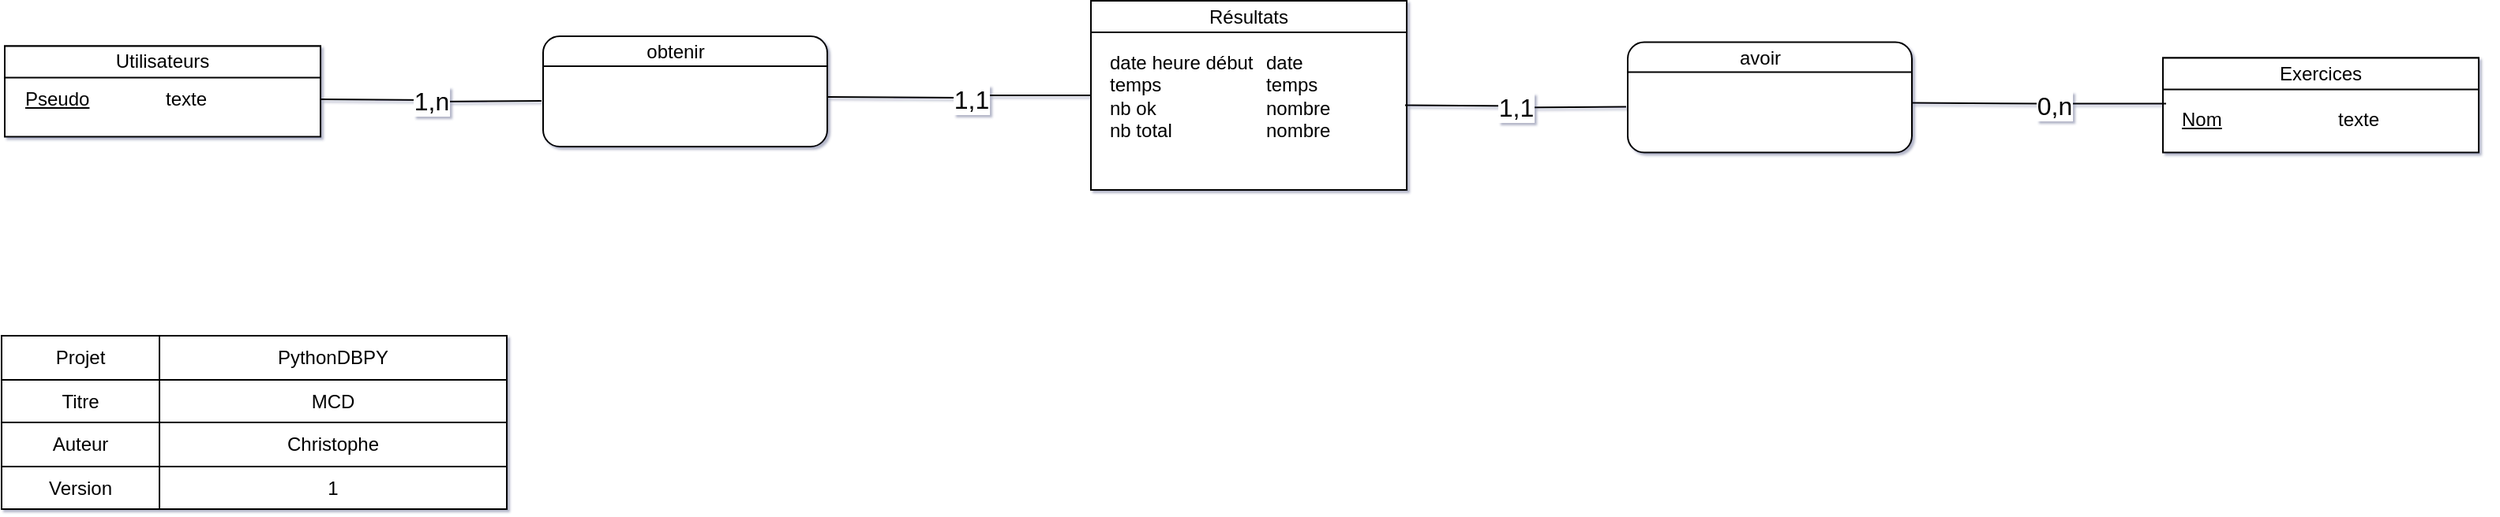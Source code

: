 <mxfile version="22.0.3" type="device">
  <diagram name="Page-1" id="Qm49Ly96IAzFYvibLxt6">
    <mxGraphModel dx="2495" dy="974" grid="1" gridSize="10" guides="1" tooltips="1" connect="1" arrows="1" fold="1" page="1" pageScale="1" pageWidth="827" pageHeight="1169" background="none" math="0" shadow="1">
      <root>
        <mxCell id="0" />
        <mxCell id="1" parent="0" />
        <mxCell id="2QvSDlSOdOQkuunxi8Gd-10" value="&lt;div style=&quot;box-sizing: border-box ; width: 100% ; padding: 2px&quot;&gt;&lt;br&gt;&lt;/div&gt;" style="verticalAlign=top;align=center;overflow=fill;html=1;rounded=0;shadow=0;comic=0;labelBackgroundColor=none;strokeColor=#000000;strokeWidth=1;fillColor=#ffffff;fontFamily=Verdana;fontSize=12;fontColor=#000000;" parent="1" vertex="1">
          <mxGeometry x="559" y="53.75" width="200" height="60" as="geometry" />
        </mxCell>
        <mxCell id="2QvSDlSOdOQkuunxi8Gd-11" value="Exercices" style="rounded=0;whiteSpace=wrap;html=1;" parent="1" vertex="1">
          <mxGeometry x="559" y="53.75" width="200" height="20" as="geometry" />
        </mxCell>
        <mxCell id="2QvSDlSOdOQkuunxi8Gd-24" value="&lt;div style=&quot;box-sizing: border-box ; width: 100% ; padding: 2px&quot;&gt;&lt;br&gt;&lt;/div&gt;" style="verticalAlign=top;align=center;overflow=fill;html=1;rounded=0;shadow=0;comic=0;labelBackgroundColor=none;strokeColor=#000000;strokeWidth=1;fillColor=#ffffff;fontFamily=Verdana;fontSize=12;fontColor=#000000;" parent="1" vertex="1">
          <mxGeometry x="-808" y="46.25" width="200" height="57.5" as="geometry" />
        </mxCell>
        <mxCell id="2QvSDlSOdOQkuunxi8Gd-25" value="Utilisateurs" style="rounded=0;whiteSpace=wrap;html=1;" parent="1" vertex="1">
          <mxGeometry x="-808" y="46.25" width="200" height="20" as="geometry" />
        </mxCell>
        <mxCell id="2QvSDlSOdOQkuunxi8Gd-26" value="&lt;u&gt;Pseudo&lt;/u&gt;" style="text;html=1;strokeColor=none;fillColor=none;align=left;verticalAlign=top;whiteSpace=wrap;rounded=0;" parent="1" vertex="1">
          <mxGeometry x="-797" y="66.25" width="99" height="23.75" as="geometry" />
        </mxCell>
        <mxCell id="2QvSDlSOdOQkuunxi8Gd-27" value="texte&lt;br&gt;" style="text;html=1;strokeColor=none;fillColor=none;align=left;verticalAlign=top;whiteSpace=wrap;rounded=0;" parent="1" vertex="1">
          <mxGeometry x="-708" y="66.25" width="100" height="23.75" as="geometry" />
        </mxCell>
        <mxCell id="2QvSDlSOdOQkuunxi8Gd-39" value="" style="shape=table;html=1;whiteSpace=wrap;startSize=0;container=1;collapsible=0;childLayout=tableLayout;" parent="1" vertex="1">
          <mxGeometry x="-810" y="230" width="320" height="110" as="geometry" />
        </mxCell>
        <mxCell id="2QvSDlSOdOQkuunxi8Gd-40" value="" style="shape=partialRectangle;html=1;whiteSpace=wrap;collapsible=0;dropTarget=0;pointerEvents=0;fillColor=none;top=0;left=0;bottom=0;right=0;points=[[0,0.5],[1,0.5]];portConstraint=eastwest;" parent="2QvSDlSOdOQkuunxi8Gd-39" vertex="1">
          <mxGeometry width="320" height="28" as="geometry" />
        </mxCell>
        <mxCell id="2QvSDlSOdOQkuunxi8Gd-41" value="Projet" style="shape=partialRectangle;html=1;whiteSpace=wrap;connectable=0;overflow=hidden;fillColor=none;top=0;left=0;bottom=0;right=0;" parent="2QvSDlSOdOQkuunxi8Gd-40" vertex="1">
          <mxGeometry width="100" height="28" as="geometry">
            <mxRectangle width="100" height="28" as="alternateBounds" />
          </mxGeometry>
        </mxCell>
        <mxCell id="2QvSDlSOdOQkuunxi8Gd-42" value="PythonDBPY" style="shape=partialRectangle;html=1;whiteSpace=wrap;connectable=0;overflow=hidden;fillColor=none;top=0;left=0;bottom=0;right=0;" parent="2QvSDlSOdOQkuunxi8Gd-40" vertex="1">
          <mxGeometry x="100" width="220" height="28" as="geometry">
            <mxRectangle width="220" height="28" as="alternateBounds" />
          </mxGeometry>
        </mxCell>
        <mxCell id="2QvSDlSOdOQkuunxi8Gd-43" value="" style="shape=partialRectangle;html=1;whiteSpace=wrap;collapsible=0;dropTarget=0;pointerEvents=0;fillColor=none;top=0;left=0;bottom=0;right=0;points=[[0,0.5],[1,0.5]];portConstraint=eastwest;" parent="2QvSDlSOdOQkuunxi8Gd-39" vertex="1">
          <mxGeometry y="28" width="320" height="27" as="geometry" />
        </mxCell>
        <mxCell id="2QvSDlSOdOQkuunxi8Gd-44" value="Titre" style="shape=partialRectangle;html=1;whiteSpace=wrap;connectable=0;overflow=hidden;fillColor=none;top=0;left=0;bottom=0;right=0;" parent="2QvSDlSOdOQkuunxi8Gd-43" vertex="1">
          <mxGeometry width="100" height="27" as="geometry">
            <mxRectangle width="100" height="27" as="alternateBounds" />
          </mxGeometry>
        </mxCell>
        <mxCell id="2QvSDlSOdOQkuunxi8Gd-45" value="MCD" style="shape=partialRectangle;html=1;whiteSpace=wrap;connectable=0;overflow=hidden;fillColor=none;top=0;left=0;bottom=0;right=0;" parent="2QvSDlSOdOQkuunxi8Gd-43" vertex="1">
          <mxGeometry x="100" width="220" height="27" as="geometry">
            <mxRectangle width="220" height="27" as="alternateBounds" />
          </mxGeometry>
        </mxCell>
        <mxCell id="2QvSDlSOdOQkuunxi8Gd-46" value="" style="shape=partialRectangle;html=1;whiteSpace=wrap;collapsible=0;dropTarget=0;pointerEvents=0;fillColor=none;top=0;left=0;bottom=0;right=0;points=[[0,0.5],[1,0.5]];portConstraint=eastwest;" parent="2QvSDlSOdOQkuunxi8Gd-39" vertex="1">
          <mxGeometry y="55" width="320" height="28" as="geometry" />
        </mxCell>
        <mxCell id="2QvSDlSOdOQkuunxi8Gd-47" value="Auteur" style="shape=partialRectangle;html=1;whiteSpace=wrap;connectable=0;overflow=hidden;fillColor=none;top=0;left=0;bottom=0;right=0;" parent="2QvSDlSOdOQkuunxi8Gd-46" vertex="1">
          <mxGeometry width="100" height="28" as="geometry">
            <mxRectangle width="100" height="28" as="alternateBounds" />
          </mxGeometry>
        </mxCell>
        <mxCell id="2QvSDlSOdOQkuunxi8Gd-48" value="Christophe" style="shape=partialRectangle;html=1;whiteSpace=wrap;connectable=0;overflow=hidden;fillColor=none;top=0;left=0;bottom=0;right=0;" parent="2QvSDlSOdOQkuunxi8Gd-46" vertex="1">
          <mxGeometry x="100" width="220" height="28" as="geometry">
            <mxRectangle width="220" height="28" as="alternateBounds" />
          </mxGeometry>
        </mxCell>
        <mxCell id="2QvSDlSOdOQkuunxi8Gd-49" value="" style="shape=partialRectangle;html=1;whiteSpace=wrap;collapsible=0;dropTarget=0;pointerEvents=0;fillColor=none;top=0;left=0;bottom=0;right=0;points=[[0,0.5],[1,0.5]];portConstraint=eastwest;" parent="2QvSDlSOdOQkuunxi8Gd-39" vertex="1">
          <mxGeometry y="83" width="320" height="27" as="geometry" />
        </mxCell>
        <mxCell id="2QvSDlSOdOQkuunxi8Gd-50" value="Version" style="shape=partialRectangle;html=1;whiteSpace=wrap;connectable=0;overflow=hidden;fillColor=none;top=0;left=0;bottom=0;right=0;" parent="2QvSDlSOdOQkuunxi8Gd-49" vertex="1">
          <mxGeometry width="100" height="27" as="geometry">
            <mxRectangle width="100" height="27" as="alternateBounds" />
          </mxGeometry>
        </mxCell>
        <mxCell id="2QvSDlSOdOQkuunxi8Gd-51" value="1" style="shape=partialRectangle;html=1;whiteSpace=wrap;connectable=0;overflow=hidden;fillColor=none;top=0;left=0;bottom=0;right=0;" parent="2QvSDlSOdOQkuunxi8Gd-49" vertex="1">
          <mxGeometry x="100" width="220" height="27" as="geometry">
            <mxRectangle width="220" height="27" as="alternateBounds" />
          </mxGeometry>
        </mxCell>
        <mxCell id="jb4O1xx5NTT1vo8NRB_P-6" value="&lt;u&gt;Nom&lt;/u&gt;" style="text;html=1;strokeColor=none;fillColor=none;align=left;verticalAlign=top;whiteSpace=wrap;rounded=0;" parent="1" vertex="1">
          <mxGeometry x="569" y="78.75" width="99" height="60" as="geometry" />
        </mxCell>
        <mxCell id="jb4O1xx5NTT1vo8NRB_P-7" value="texte" style="text;html=1;strokeColor=none;fillColor=none;align=left;verticalAlign=top;whiteSpace=wrap;rounded=0;" parent="1" vertex="1">
          <mxGeometry x="668" y="78.75" width="100" height="50" as="geometry" />
        </mxCell>
        <mxCell id="jb4O1xx5NTT1vo8NRB_P-17" value="&lt;div style=&quot;box-sizing: border-box ; width: 100% ; padding: 2px&quot;&gt;&lt;br&gt;&lt;/div&gt;" style="verticalAlign=top;align=center;overflow=fill;html=1;rounded=0;shadow=0;comic=0;labelBackgroundColor=none;strokeColor=#000000;strokeWidth=1;fillColor=#ffffff;fontFamily=Verdana;fontSize=12;fontColor=#000000;" parent="1" vertex="1">
          <mxGeometry x="-120" y="17.5" width="200" height="120" as="geometry" />
        </mxCell>
        <mxCell id="jb4O1xx5NTT1vo8NRB_P-18" value="Résultats" style="rounded=0;whiteSpace=wrap;html=1;" parent="1" vertex="1">
          <mxGeometry x="-120" y="17.5" width="200" height="20" as="geometry" />
        </mxCell>
        <mxCell id="jb4O1xx5NTT1vo8NRB_P-19" value="date heure début&lt;br&gt;temps&lt;br&gt;nb ok&lt;br&gt;nb total" style="text;html=1;strokeColor=none;fillColor=none;align=left;verticalAlign=top;whiteSpace=wrap;rounded=0;" parent="1" vertex="1">
          <mxGeometry x="-110" y="42.5" width="99" height="60" as="geometry" />
        </mxCell>
        <mxCell id="jb4O1xx5NTT1vo8NRB_P-20" value="date&lt;br&gt;temps&lt;br&gt;nombre&lt;br&gt;nombre" style="text;html=1;strokeColor=none;fillColor=none;align=left;verticalAlign=top;whiteSpace=wrap;rounded=0;" parent="1" vertex="1">
          <mxGeometry x="-11" y="42.5" width="81" height="50" as="geometry" />
        </mxCell>
        <mxCell id="jb4O1xx5NTT1vo8NRB_P-134" value="&lt;div style=&quot;box-sizing: border-box ; width: 100% ; padding: 2px&quot;&gt;&lt;br&gt;&lt;/div&gt;" style="verticalAlign=top;align=center;overflow=fill;html=1;rounded=1;shadow=0;comic=0;labelBackgroundColor=none;strokeColor=#000000;strokeWidth=1;fillColor=#ffffff;fontFamily=Verdana;fontSize=12;fontColor=#000000;" parent="1" vertex="1">
          <mxGeometry x="220" y="43.75" width="180" height="70" as="geometry" />
        </mxCell>
        <mxCell id="jb4O1xx5NTT1vo8NRB_P-135" value="avoir" style="text;html=1;strokeColor=none;fillColor=none;align=center;verticalAlign=middle;whiteSpace=wrap;rounded=0;" parent="1" vertex="1">
          <mxGeometry x="244" y="43.75" width="120" height="20" as="geometry" />
        </mxCell>
        <mxCell id="jb4O1xx5NTT1vo8NRB_P-136" value="" style="endArrow=none;html=1;entryX=1;entryY=0.25;entryDx=0;entryDy=0;exitX=0;exitY=0.25;exitDx=0;exitDy=0;" parent="1" edge="1">
          <mxGeometry width="50" height="50" relative="1" as="geometry">
            <mxPoint x="220" y="62.75" as="sourcePoint" />
            <mxPoint x="400" y="62.75" as="targetPoint" />
          </mxGeometry>
        </mxCell>
        <mxCell id="jb4O1xx5NTT1vo8NRB_P-137" style="edgeStyle=orthogonalEdgeStyle;html=1;labelBackgroundColor=none;startArrow=none;endArrow=none;fontFamily=Verdana;fontSize=12;align=left;startFill=0;endFill=0;rounded=0;entryX=0;entryY=0.5;entryDx=0;entryDy=0;" parent="1" edge="1">
          <mxGeometry relative="1" as="geometry">
            <mxPoint x="219" y="84.75" as="targetPoint" />
            <mxPoint x="79" y="83.75" as="sourcePoint" />
            <Array as="points" />
          </mxGeometry>
        </mxCell>
        <mxCell id="jb4O1xx5NTT1vo8NRB_P-138" value="1,1" style="text;html=1;resizable=0;points=[];align=center;verticalAlign=middle;labelBackgroundColor=#ffffff;direction=south;fontSize=16;" parent="jb4O1xx5NTT1vo8NRB_P-137" vertex="1" connectable="0">
          <mxGeometry x="-0.77" y="-1" relative="1" as="geometry">
            <mxPoint x="54" as="offset" />
          </mxGeometry>
        </mxCell>
        <mxCell id="jb4O1xx5NTT1vo8NRB_P-139" style="edgeStyle=orthogonalEdgeStyle;html=1;labelBackgroundColor=none;startArrow=none;endArrow=none;fontFamily=Verdana;fontSize=12;align=left;startFill=0;endFill=0;rounded=0;entryX=0.005;entryY=0.6;entryDx=0;entryDy=0;entryPerimeter=0;" parent="1" edge="1">
          <mxGeometry relative="1" as="geometry">
            <mxPoint x="561" y="82.75" as="targetPoint" />
            <mxPoint x="400" y="82.25" as="sourcePoint" />
            <Array as="points" />
          </mxGeometry>
        </mxCell>
        <mxCell id="jb4O1xx5NTT1vo8NRB_P-140" value="0,n" style="text;html=1;resizable=0;points=[];align=center;verticalAlign=middle;labelBackgroundColor=#ffffff;direction=south;fontSize=16;" parent="jb4O1xx5NTT1vo8NRB_P-139" vertex="1" connectable="0">
          <mxGeometry x="-0.77" y="-1" relative="1" as="geometry">
            <mxPoint x="71" as="offset" />
          </mxGeometry>
        </mxCell>
        <mxCell id="jb4O1xx5NTT1vo8NRB_P-141" value="&lt;div style=&quot;box-sizing: border-box ; width: 100% ; padding: 2px&quot;&gt;&lt;br&gt;&lt;/div&gt;" style="verticalAlign=top;align=center;overflow=fill;html=1;rounded=1;shadow=0;comic=0;labelBackgroundColor=none;strokeColor=#000000;strokeWidth=1;fillColor=#ffffff;fontFamily=Verdana;fontSize=12;fontColor=#000000;" parent="1" vertex="1">
          <mxGeometry x="-467" y="40" width="180" height="70" as="geometry" />
        </mxCell>
        <mxCell id="jb4O1xx5NTT1vo8NRB_P-142" value="obtenir" style="text;html=1;strokeColor=none;fillColor=none;align=center;verticalAlign=middle;whiteSpace=wrap;rounded=0;" parent="1" vertex="1">
          <mxGeometry x="-443" y="40" width="120" height="20" as="geometry" />
        </mxCell>
        <mxCell id="jb4O1xx5NTT1vo8NRB_P-143" value="" style="endArrow=none;html=1;entryX=1;entryY=0.25;entryDx=0;entryDy=0;exitX=0;exitY=0.25;exitDx=0;exitDy=0;" parent="1" edge="1">
          <mxGeometry width="50" height="50" relative="1" as="geometry">
            <mxPoint x="-467" y="59" as="sourcePoint" />
            <mxPoint x="-287" y="59" as="targetPoint" />
          </mxGeometry>
        </mxCell>
        <mxCell id="jb4O1xx5NTT1vo8NRB_P-144" style="edgeStyle=orthogonalEdgeStyle;html=1;labelBackgroundColor=none;startArrow=none;endArrow=none;fontFamily=Verdana;fontSize=12;align=left;startFill=0;endFill=0;rounded=0;entryX=0;entryY=0.5;entryDx=0;entryDy=0;" parent="1" edge="1">
          <mxGeometry relative="1" as="geometry">
            <mxPoint x="-468" y="81" as="targetPoint" />
            <mxPoint x="-608" y="80" as="sourcePoint" />
            <Array as="points" />
          </mxGeometry>
        </mxCell>
        <mxCell id="jb4O1xx5NTT1vo8NRB_P-145" value="1,n" style="text;html=1;resizable=0;points=[];align=center;verticalAlign=middle;labelBackgroundColor=#ffffff;direction=south;fontSize=16;" parent="jb4O1xx5NTT1vo8NRB_P-144" vertex="1" connectable="0">
          <mxGeometry x="-0.77" y="-1" relative="1" as="geometry">
            <mxPoint x="54" as="offset" />
          </mxGeometry>
        </mxCell>
        <mxCell id="jb4O1xx5NTT1vo8NRB_P-146" style="edgeStyle=orthogonalEdgeStyle;html=1;labelBackgroundColor=none;startArrow=none;endArrow=none;fontFamily=Verdana;fontSize=12;align=left;startFill=0;endFill=0;rounded=0;entryX=0;entryY=0.5;entryDx=0;entryDy=0;" parent="1" target="jb4O1xx5NTT1vo8NRB_P-17" edge="1">
          <mxGeometry relative="1" as="geometry">
            <mxPoint x="-126" y="79" as="targetPoint" />
            <mxPoint x="-287" y="78.5" as="sourcePoint" />
            <Array as="points" />
          </mxGeometry>
        </mxCell>
        <mxCell id="jb4O1xx5NTT1vo8NRB_P-147" value="1,1" style="text;html=1;resizable=0;points=[];align=center;verticalAlign=middle;labelBackgroundColor=#ffffff;direction=south;fontSize=16;" parent="jb4O1xx5NTT1vo8NRB_P-146" vertex="1" connectable="0">
          <mxGeometry x="-0.77" y="-1" relative="1" as="geometry">
            <mxPoint x="71" as="offset" />
          </mxGeometry>
        </mxCell>
      </root>
    </mxGraphModel>
  </diagram>
</mxfile>
